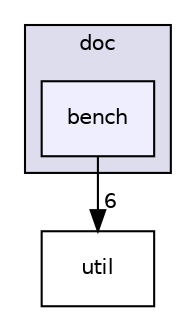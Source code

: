 digraph "doc/bench" {
  compound=true
  node [ fontsize="10", fontname="Helvetica"];
  edge [ labelfontsize="10", labelfontname="Helvetica"];
  subgraph clusterdir_e68e8157741866f444e17edd764ebbae {
    graph [ bgcolor="#ddddee", pencolor="black", label="doc" fontname="Helvetica", fontsize="10", URL="dir_e68e8157741866f444e17edd764ebbae.html"]
  dir_07e5ea173868f149c08cf1d45d713647 [shape=box, label="bench", style="filled", fillcolor="#eeeeff", pencolor="black", URL="dir_07e5ea173868f149c08cf1d45d713647.html"];
  }
  dir_23ec12649285f9fabf3a6b7380226c28 [shape=box label="util" URL="dir_23ec12649285f9fabf3a6b7380226c28.html"];
  dir_07e5ea173868f149c08cf1d45d713647->dir_23ec12649285f9fabf3a6b7380226c28 [headlabel="6", labeldistance=1.5 headhref="dir_000002_000011.html"];
}

